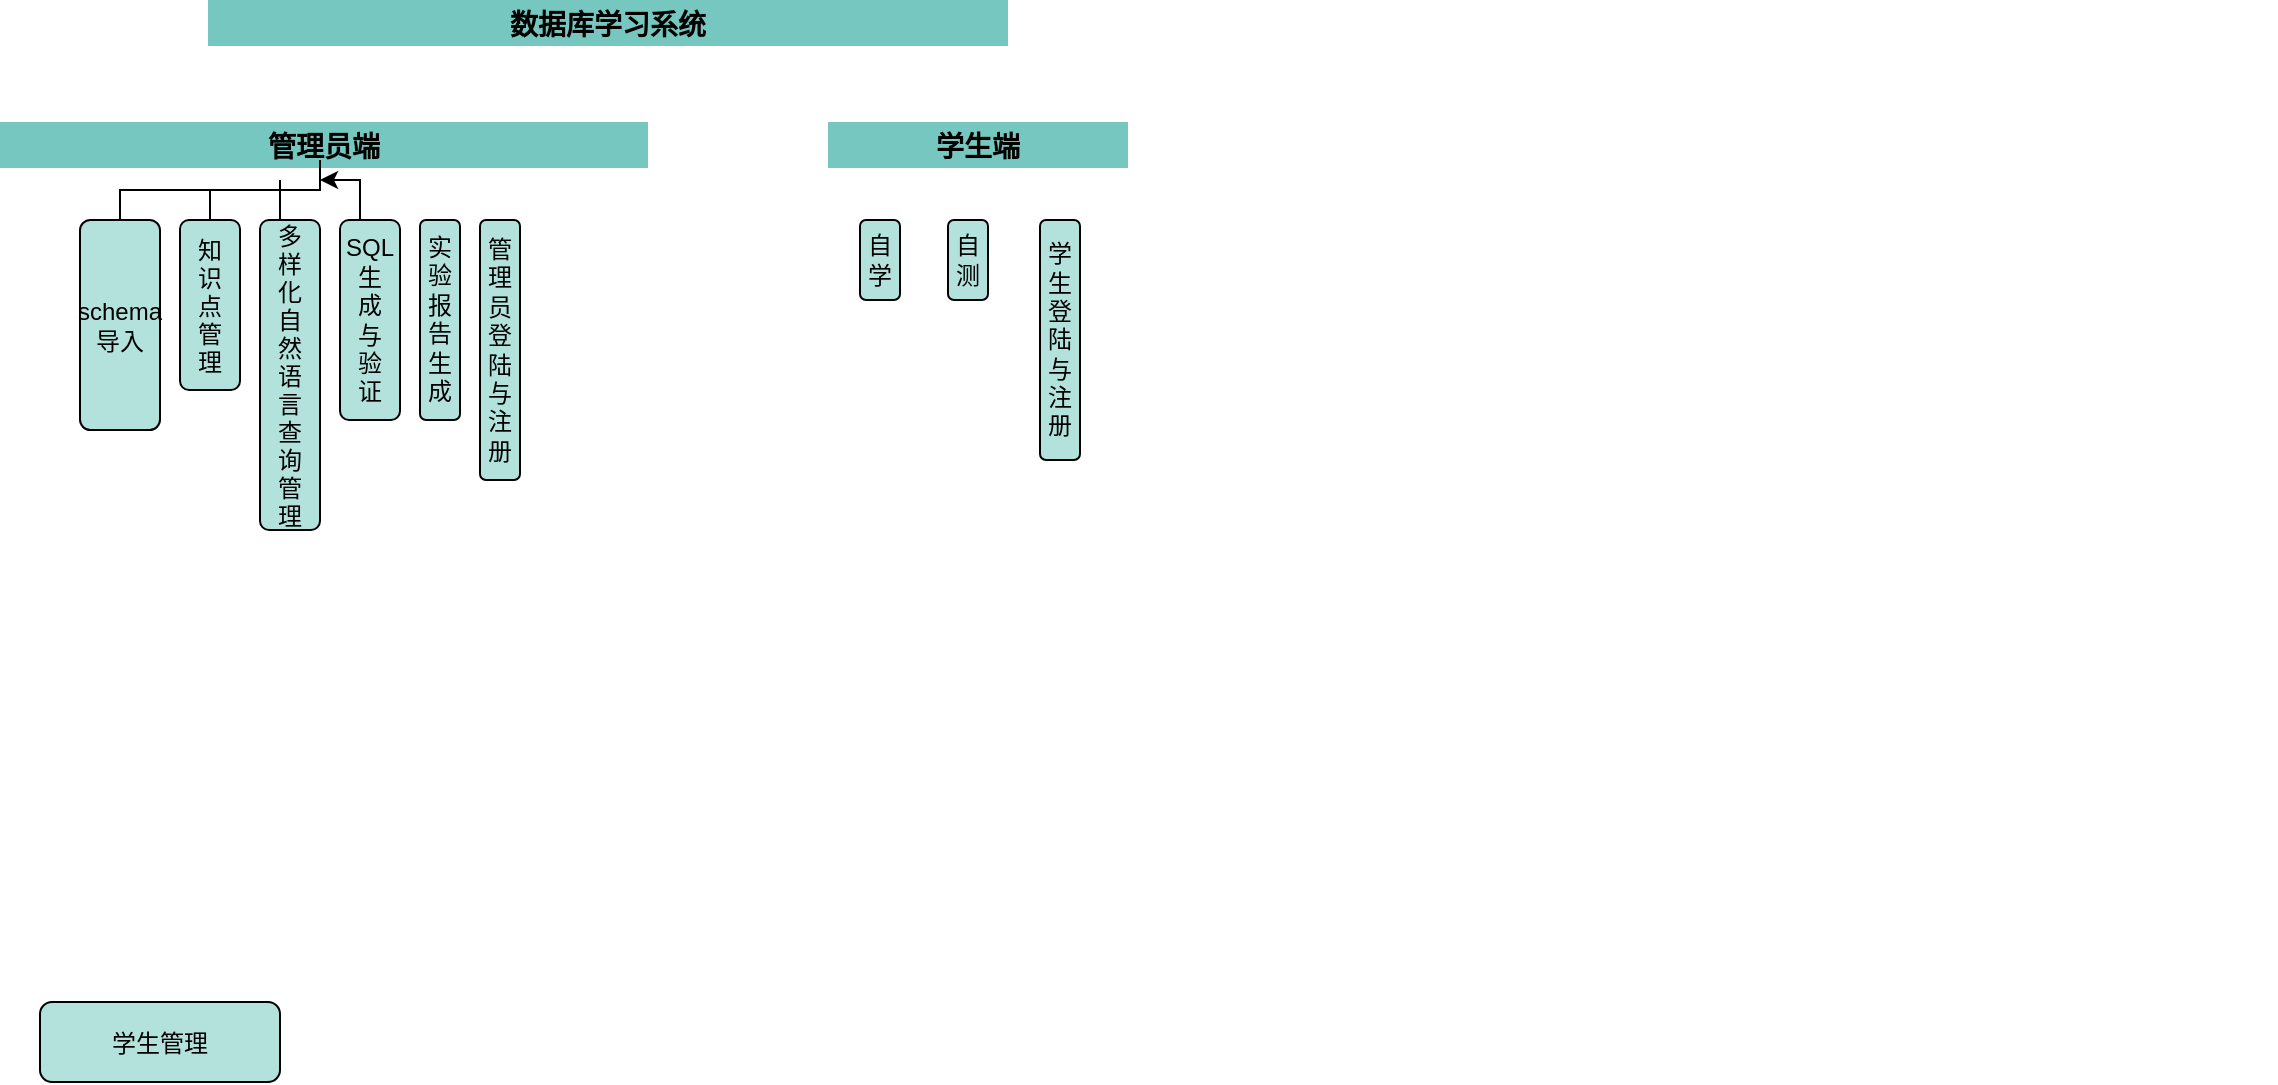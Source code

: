 <mxfile version="26.1.3">
  <diagram id="C5RBs43oDa-KdzZeNtuy" name="Page-1">
    <mxGraphModel dx="743" dy="421" grid="1" gridSize="10" guides="1" tooltips="1" connect="1" arrows="1" fold="1" page="1" pageScale="1" pageWidth="827" pageHeight="1169" background="none" math="0" shadow="0">
      <root>
        <mxCell id="WIyWlLk6GJQsqaUBKTNV-0" />
        <mxCell id="WIyWlLk6GJQsqaUBKTNV-1" parent="WIyWlLk6GJQsqaUBKTNV-0" />
        <mxCell id="w4PSEf6JW52mtWiH3uxk-0" value="数据库学习系统" style="swimlane;fontSize=14;fillColor=#76c7c0;strokeColor=none;" vertex="1" parent="WIyWlLk6GJQsqaUBKTNV-1">
          <mxGeometry x="214" y="20" width="400" height="441" as="geometry">
            <mxRectangle x="214" y="20" width="140" height="30" as="alternateBounds" />
          </mxGeometry>
        </mxCell>
        <mxCell id="w4PSEf6JW52mtWiH3uxk-1" value="管理员端" style="swimlane;fontSize=14;fillColor=#76c7c0;strokeColor=none;" vertex="1" parent="w4PSEf6JW52mtWiH3uxk-0">
          <mxGeometry x="-104" y="61" width="324" height="380" as="geometry">
            <mxRectangle x="110" y="70" width="100" height="30" as="alternateBounds" />
          </mxGeometry>
        </mxCell>
        <mxCell id="w4PSEf6JW52mtWiH3uxk-20" style="edgeStyle=orthogonalEdgeStyle;rounded=0;orthogonalLoop=1;jettySize=auto;html=1;exitX=0.5;exitY=0;exitDx=0;exitDy=0;endArrow=none;startFill=0;" edge="1" parent="w4PSEf6JW52mtWiH3uxk-1" source="w4PSEf6JW52mtWiH3uxk-4">
          <mxGeometry relative="1" as="geometry">
            <mxPoint x="140" y="29" as="targetPoint" />
            <Array as="points">
              <mxPoint x="140" y="49" />
            </Array>
          </mxGeometry>
        </mxCell>
        <mxCell id="w4PSEf6JW52mtWiH3uxk-4" value="多&#xa;样&#xa;化&#xa;自&#xa;然&#xa;语&#xa;言&#xa;查&#xa;询&#xa;管&#xa;理" style="rounded=1;fillColor=#b3e2dc" vertex="1" parent="w4PSEf6JW52mtWiH3uxk-1">
          <mxGeometry x="130" y="49" width="30" height="155" as="geometry" />
        </mxCell>
        <mxCell id="w4PSEf6JW52mtWiH3uxk-21" style="edgeStyle=orthogonalEdgeStyle;rounded=0;orthogonalLoop=1;jettySize=auto;html=1;exitX=0.5;exitY=0;exitDx=0;exitDy=0;" edge="1" parent="w4PSEf6JW52mtWiH3uxk-1" source="w4PSEf6JW52mtWiH3uxk-5">
          <mxGeometry relative="1" as="geometry">
            <mxPoint x="160" y="29" as="targetPoint" />
            <Array as="points">
              <mxPoint x="180" y="49" />
              <mxPoint x="180" y="29" />
            </Array>
          </mxGeometry>
        </mxCell>
        <mxCell id="w4PSEf6JW52mtWiH3uxk-5" value="SQL&#xa;生&#xa;成&#xa;与&#xa;验&#xa;证" style="rounded=1;fillColor=#b3e2dc;labelPosition=center;verticalLabelPosition=middle;align=center;verticalAlign=middle;horizontal=1;whiteSpace=wrap;" vertex="1" parent="w4PSEf6JW52mtWiH3uxk-1">
          <mxGeometry x="170" y="49" width="30" height="100" as="geometry" />
        </mxCell>
        <mxCell id="w4PSEf6JW52mtWiH3uxk-6" value="实&#xa;验报告生成" style="rounded=1;fillColor=#b3e2dc;labelPosition=center;verticalLabelPosition=middle;align=center;verticalAlign=top;whiteSpace=wrap;textDirection=ltr;" vertex="1" parent="w4PSEf6JW52mtWiH3uxk-1">
          <mxGeometry x="210" y="49" width="20" height="100" as="geometry" />
        </mxCell>
        <mxCell id="w4PSEf6JW52mtWiH3uxk-7" value="管理员登陆与注册" style="rounded=1;fillColor=#b3e2dc;whiteSpace=wrap;" vertex="1" parent="w4PSEf6JW52mtWiH3uxk-1">
          <mxGeometry x="240" y="49" width="20" height="130" as="geometry" />
        </mxCell>
        <mxCell id="w4PSEf6JW52mtWiH3uxk-8" value="学生管理" style="rounded=1;fillColor=#b3e2dc" vertex="1" parent="w4PSEf6JW52mtWiH3uxk-1">
          <mxGeometry x="20" y="440" width="120" height="40" as="geometry" />
        </mxCell>
        <mxCell id="w4PSEf6JW52mtWiH3uxk-18" style="rounded=0;orthogonalLoop=1;jettySize=auto;html=1;exitX=0.5;exitY=0;exitDx=0;exitDy=0;startArrow=none;startFill=0;endArrow=none;edgeStyle=elbowEdgeStyle;elbow=vertical;curved=0;" edge="1" parent="w4PSEf6JW52mtWiH3uxk-1" source="w4PSEf6JW52mtWiH3uxk-13">
          <mxGeometry relative="1" as="geometry">
            <mxPoint x="160" y="19" as="targetPoint" />
          </mxGeometry>
        </mxCell>
        <mxCell id="w4PSEf6JW52mtWiH3uxk-13" value="知&#xa;识&#xa;点&#xa;管&#xa;理" style="rounded=1;fillColor=#b3e2dc" vertex="1" parent="w4PSEf6JW52mtWiH3uxk-1">
          <mxGeometry x="90" y="49" width="30" height="85" as="geometry" />
        </mxCell>
        <mxCell id="w4PSEf6JW52mtWiH3uxk-19" style="edgeStyle=elbowEdgeStyle;rounded=0;orthogonalLoop=1;jettySize=auto;html=1;exitX=0.5;exitY=1;exitDx=0;exitDy=0;endArrow=none;startFill=0;elbow=vertical;" edge="1" parent="w4PSEf6JW52mtWiH3uxk-1" source="w4PSEf6JW52mtWiH3uxk-2">
          <mxGeometry relative="1" as="geometry">
            <mxPoint x="160" y="19" as="targetPoint" />
          </mxGeometry>
        </mxCell>
        <mxCell id="w4PSEf6JW52mtWiH3uxk-2" value="schema&#xa;导入" style="rounded=1;fillColor=#b3e2dc;arcSize=13;direction=west;whiteSpace=wrap;" vertex="1" parent="w4PSEf6JW52mtWiH3uxk-1">
          <mxGeometry x="40" y="49" width="40" height="105" as="geometry" />
        </mxCell>
        <mxCell id="w4PSEf6JW52mtWiH3uxk-9" value="学生端" style="swimlane;fontSize=14;fillColor=#76c7c0;strokeColor=none;" vertex="1" parent="w4PSEf6JW52mtWiH3uxk-0">
          <mxGeometry x="310" y="61" width="150" height="280" as="geometry">
            <mxRectangle x="510" y="90" width="80" height="30" as="alternateBounds" />
          </mxGeometry>
        </mxCell>
        <mxCell id="w4PSEf6JW52mtWiH3uxk-10" value="学生登陆与注册" style="rounded=1;fillColor=#b3e2dc;whiteSpace=wrap;" vertex="1" parent="w4PSEf6JW52mtWiH3uxk-9">
          <mxGeometry x="106" y="49" width="20" height="120" as="geometry" />
        </mxCell>
        <mxCell id="w4PSEf6JW52mtWiH3uxk-11" value="自学" style="rounded=1;fillColor=#b3e2dc;whiteSpace=wrap;" vertex="1" parent="w4PSEf6JW52mtWiH3uxk-9">
          <mxGeometry x="16" y="49" width="20" height="40" as="geometry" />
        </mxCell>
        <mxCell id="w4PSEf6JW52mtWiH3uxk-12" value="自测" style="rounded=1;fillColor=#b3e2dc;whiteSpace=wrap;" vertex="1" parent="w4PSEf6JW52mtWiH3uxk-9">
          <mxGeometry x="60" y="49" width="20" height="40" as="geometry" />
        </mxCell>
        <mxCell id="w4PSEf6JW52mtWiH3uxk-14" value="" style="shape=image;verticalLabelPosition=bottom;labelBackgroundColor=default;verticalAlign=top;aspect=fixed;imageAspect=0;image=chrome-extension://ljfjnlcnpmabfcgcmffkmgainghokdpl/icons/icon-128.png;" vertex="1" parent="WIyWlLk6GJQsqaUBKTNV-1">
          <mxGeometry x="1120" y="150" width="128" height="128" as="geometry" />
        </mxCell>
        <mxCell id="w4PSEf6JW52mtWiH3uxk-15" value="" style="shape=image;verticalLabelPosition=bottom;labelBackgroundColor=default;verticalAlign=top;aspect=fixed;imageAspect=0;image=chrome-extension://ljfjnlcnpmabfcgcmffkmgainghokdpl/icons/icon-128.png;" vertex="1" parent="WIyWlLk6GJQsqaUBKTNV-1">
          <mxGeometry x="1120" y="200" width="128" height="128" as="geometry" />
        </mxCell>
      </root>
    </mxGraphModel>
  </diagram>
</mxfile>
